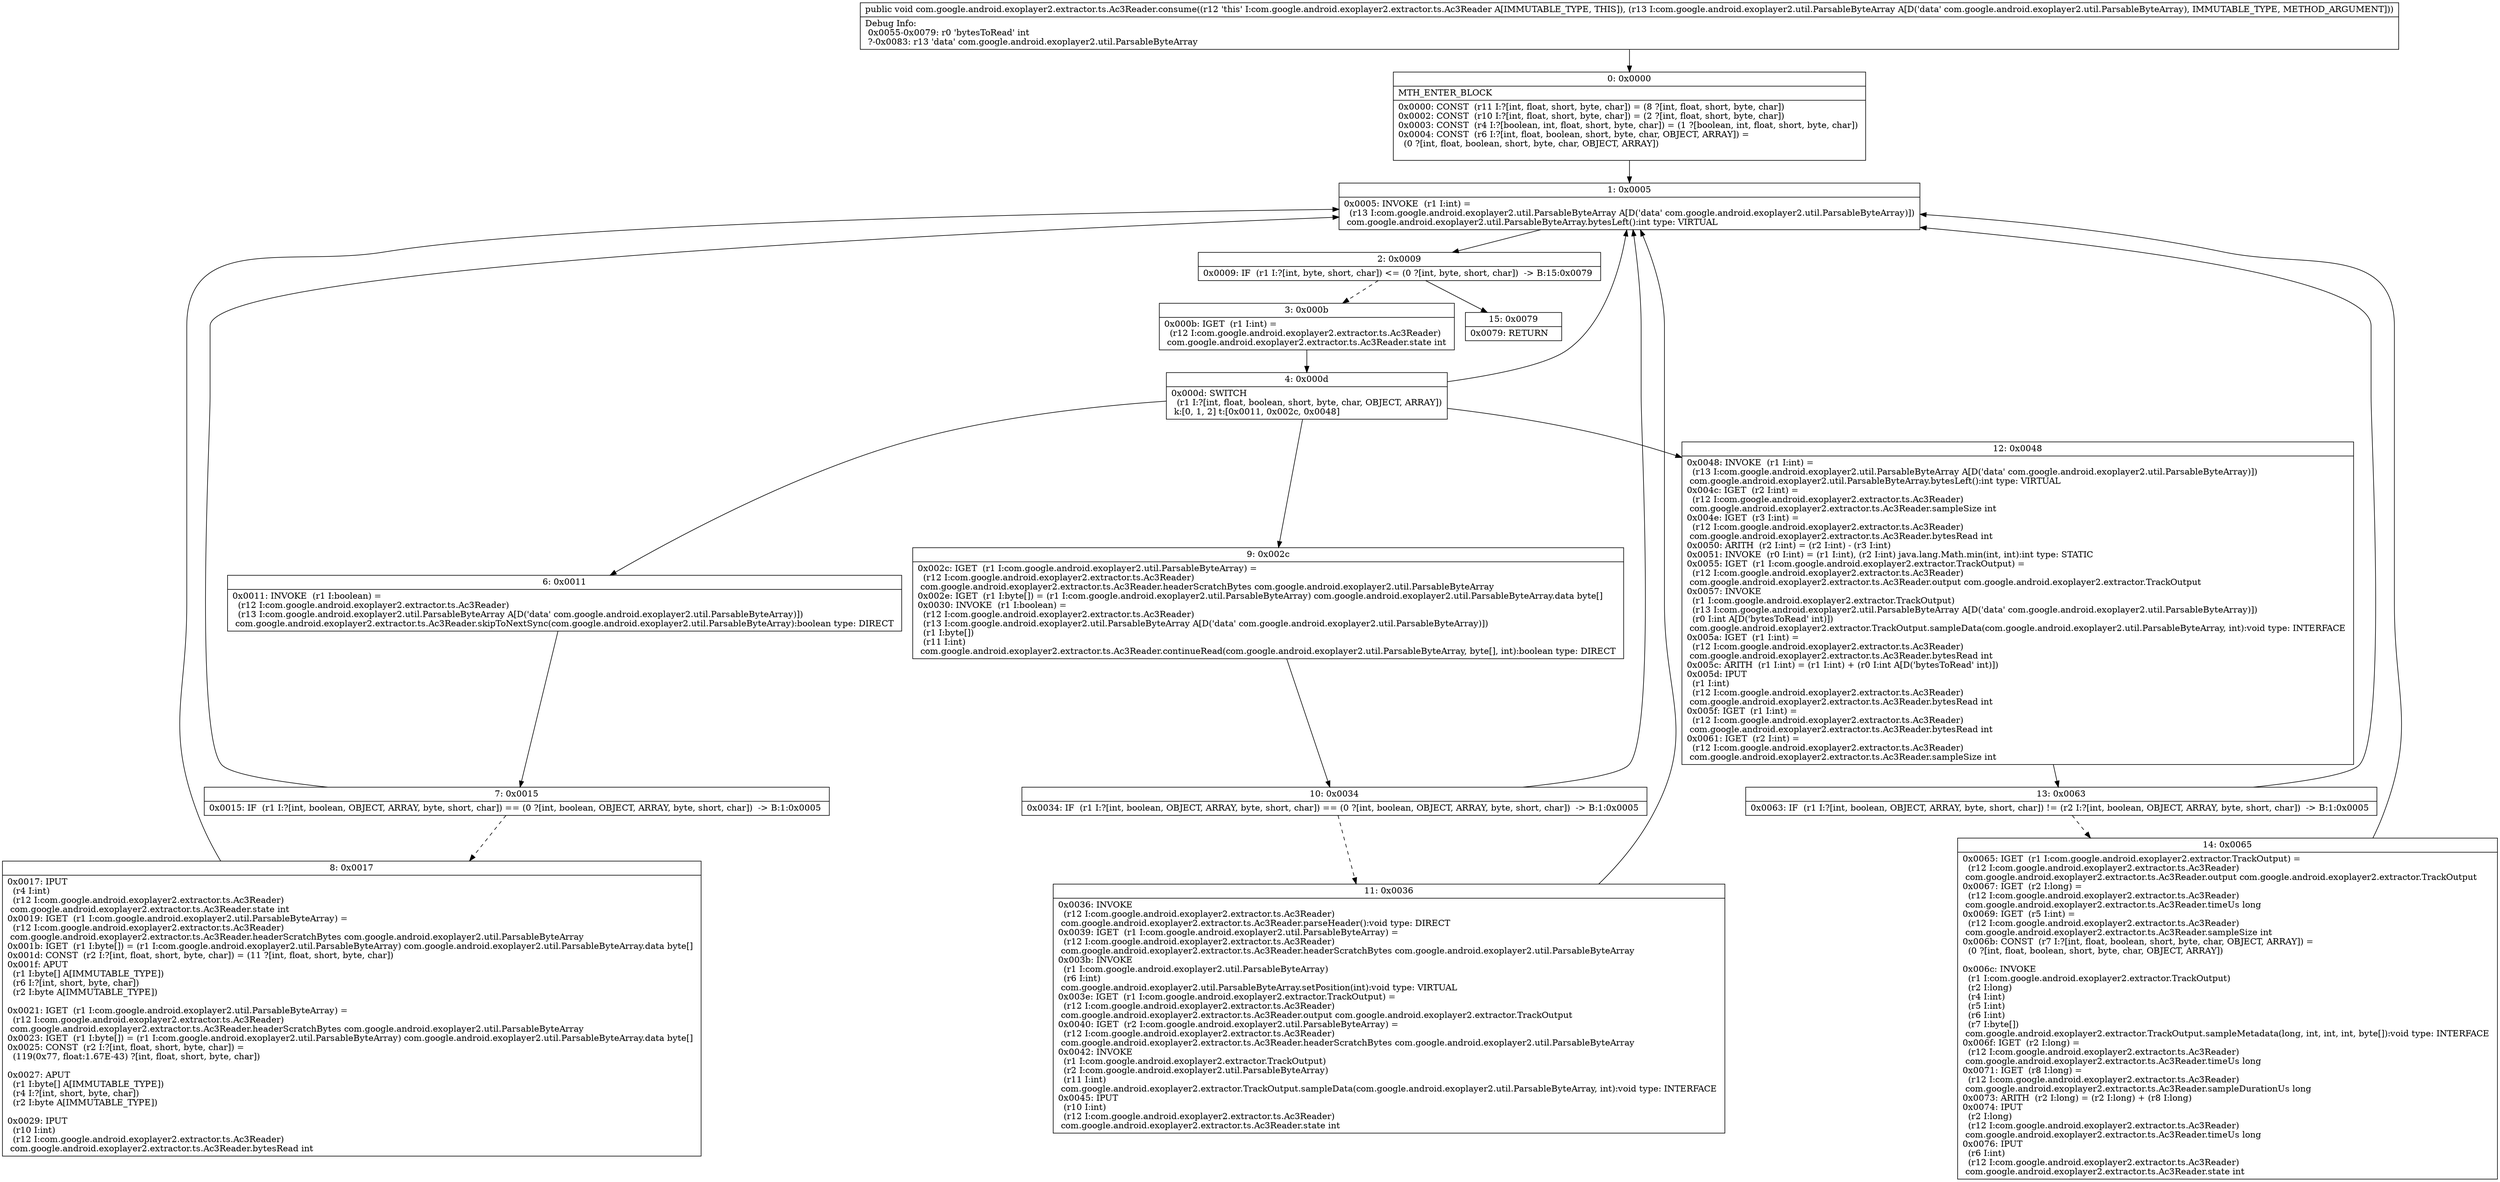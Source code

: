 digraph "CFG forcom.google.android.exoplayer2.extractor.ts.Ac3Reader.consume(Lcom\/google\/android\/exoplayer2\/util\/ParsableByteArray;)V" {
Node_0 [shape=record,label="{0\:\ 0x0000|MTH_ENTER_BLOCK\l|0x0000: CONST  (r11 I:?[int, float, short, byte, char]) = (8 ?[int, float, short, byte, char]) \l0x0002: CONST  (r10 I:?[int, float, short, byte, char]) = (2 ?[int, float, short, byte, char]) \l0x0003: CONST  (r4 I:?[boolean, int, float, short, byte, char]) = (1 ?[boolean, int, float, short, byte, char]) \l0x0004: CONST  (r6 I:?[int, float, boolean, short, byte, char, OBJECT, ARRAY]) = \l  (0 ?[int, float, boolean, short, byte, char, OBJECT, ARRAY])\l \l}"];
Node_1 [shape=record,label="{1\:\ 0x0005|0x0005: INVOKE  (r1 I:int) = \l  (r13 I:com.google.android.exoplayer2.util.ParsableByteArray A[D('data' com.google.android.exoplayer2.util.ParsableByteArray)])\l com.google.android.exoplayer2.util.ParsableByteArray.bytesLeft():int type: VIRTUAL \l}"];
Node_2 [shape=record,label="{2\:\ 0x0009|0x0009: IF  (r1 I:?[int, byte, short, char]) \<= (0 ?[int, byte, short, char])  \-\> B:15:0x0079 \l}"];
Node_3 [shape=record,label="{3\:\ 0x000b|0x000b: IGET  (r1 I:int) = \l  (r12 I:com.google.android.exoplayer2.extractor.ts.Ac3Reader)\l com.google.android.exoplayer2.extractor.ts.Ac3Reader.state int \l}"];
Node_4 [shape=record,label="{4\:\ 0x000d|0x000d: SWITCH  \l  (r1 I:?[int, float, boolean, short, byte, char, OBJECT, ARRAY])\l k:[0, 1, 2] t:[0x0011, 0x002c, 0x0048] \l}"];
Node_6 [shape=record,label="{6\:\ 0x0011|0x0011: INVOKE  (r1 I:boolean) = \l  (r12 I:com.google.android.exoplayer2.extractor.ts.Ac3Reader)\l  (r13 I:com.google.android.exoplayer2.util.ParsableByteArray A[D('data' com.google.android.exoplayer2.util.ParsableByteArray)])\l com.google.android.exoplayer2.extractor.ts.Ac3Reader.skipToNextSync(com.google.android.exoplayer2.util.ParsableByteArray):boolean type: DIRECT \l}"];
Node_7 [shape=record,label="{7\:\ 0x0015|0x0015: IF  (r1 I:?[int, boolean, OBJECT, ARRAY, byte, short, char]) == (0 ?[int, boolean, OBJECT, ARRAY, byte, short, char])  \-\> B:1:0x0005 \l}"];
Node_8 [shape=record,label="{8\:\ 0x0017|0x0017: IPUT  \l  (r4 I:int)\l  (r12 I:com.google.android.exoplayer2.extractor.ts.Ac3Reader)\l com.google.android.exoplayer2.extractor.ts.Ac3Reader.state int \l0x0019: IGET  (r1 I:com.google.android.exoplayer2.util.ParsableByteArray) = \l  (r12 I:com.google.android.exoplayer2.extractor.ts.Ac3Reader)\l com.google.android.exoplayer2.extractor.ts.Ac3Reader.headerScratchBytes com.google.android.exoplayer2.util.ParsableByteArray \l0x001b: IGET  (r1 I:byte[]) = (r1 I:com.google.android.exoplayer2.util.ParsableByteArray) com.google.android.exoplayer2.util.ParsableByteArray.data byte[] \l0x001d: CONST  (r2 I:?[int, float, short, byte, char]) = (11 ?[int, float, short, byte, char]) \l0x001f: APUT  \l  (r1 I:byte[] A[IMMUTABLE_TYPE])\l  (r6 I:?[int, short, byte, char])\l  (r2 I:byte A[IMMUTABLE_TYPE])\l \l0x0021: IGET  (r1 I:com.google.android.exoplayer2.util.ParsableByteArray) = \l  (r12 I:com.google.android.exoplayer2.extractor.ts.Ac3Reader)\l com.google.android.exoplayer2.extractor.ts.Ac3Reader.headerScratchBytes com.google.android.exoplayer2.util.ParsableByteArray \l0x0023: IGET  (r1 I:byte[]) = (r1 I:com.google.android.exoplayer2.util.ParsableByteArray) com.google.android.exoplayer2.util.ParsableByteArray.data byte[] \l0x0025: CONST  (r2 I:?[int, float, short, byte, char]) = \l  (119(0x77, float:1.67E\-43) ?[int, float, short, byte, char])\l \l0x0027: APUT  \l  (r1 I:byte[] A[IMMUTABLE_TYPE])\l  (r4 I:?[int, short, byte, char])\l  (r2 I:byte A[IMMUTABLE_TYPE])\l \l0x0029: IPUT  \l  (r10 I:int)\l  (r12 I:com.google.android.exoplayer2.extractor.ts.Ac3Reader)\l com.google.android.exoplayer2.extractor.ts.Ac3Reader.bytesRead int \l}"];
Node_9 [shape=record,label="{9\:\ 0x002c|0x002c: IGET  (r1 I:com.google.android.exoplayer2.util.ParsableByteArray) = \l  (r12 I:com.google.android.exoplayer2.extractor.ts.Ac3Reader)\l com.google.android.exoplayer2.extractor.ts.Ac3Reader.headerScratchBytes com.google.android.exoplayer2.util.ParsableByteArray \l0x002e: IGET  (r1 I:byte[]) = (r1 I:com.google.android.exoplayer2.util.ParsableByteArray) com.google.android.exoplayer2.util.ParsableByteArray.data byte[] \l0x0030: INVOKE  (r1 I:boolean) = \l  (r12 I:com.google.android.exoplayer2.extractor.ts.Ac3Reader)\l  (r13 I:com.google.android.exoplayer2.util.ParsableByteArray A[D('data' com.google.android.exoplayer2.util.ParsableByteArray)])\l  (r1 I:byte[])\l  (r11 I:int)\l com.google.android.exoplayer2.extractor.ts.Ac3Reader.continueRead(com.google.android.exoplayer2.util.ParsableByteArray, byte[], int):boolean type: DIRECT \l}"];
Node_10 [shape=record,label="{10\:\ 0x0034|0x0034: IF  (r1 I:?[int, boolean, OBJECT, ARRAY, byte, short, char]) == (0 ?[int, boolean, OBJECT, ARRAY, byte, short, char])  \-\> B:1:0x0005 \l}"];
Node_11 [shape=record,label="{11\:\ 0x0036|0x0036: INVOKE  \l  (r12 I:com.google.android.exoplayer2.extractor.ts.Ac3Reader)\l com.google.android.exoplayer2.extractor.ts.Ac3Reader.parseHeader():void type: DIRECT \l0x0039: IGET  (r1 I:com.google.android.exoplayer2.util.ParsableByteArray) = \l  (r12 I:com.google.android.exoplayer2.extractor.ts.Ac3Reader)\l com.google.android.exoplayer2.extractor.ts.Ac3Reader.headerScratchBytes com.google.android.exoplayer2.util.ParsableByteArray \l0x003b: INVOKE  \l  (r1 I:com.google.android.exoplayer2.util.ParsableByteArray)\l  (r6 I:int)\l com.google.android.exoplayer2.util.ParsableByteArray.setPosition(int):void type: VIRTUAL \l0x003e: IGET  (r1 I:com.google.android.exoplayer2.extractor.TrackOutput) = \l  (r12 I:com.google.android.exoplayer2.extractor.ts.Ac3Reader)\l com.google.android.exoplayer2.extractor.ts.Ac3Reader.output com.google.android.exoplayer2.extractor.TrackOutput \l0x0040: IGET  (r2 I:com.google.android.exoplayer2.util.ParsableByteArray) = \l  (r12 I:com.google.android.exoplayer2.extractor.ts.Ac3Reader)\l com.google.android.exoplayer2.extractor.ts.Ac3Reader.headerScratchBytes com.google.android.exoplayer2.util.ParsableByteArray \l0x0042: INVOKE  \l  (r1 I:com.google.android.exoplayer2.extractor.TrackOutput)\l  (r2 I:com.google.android.exoplayer2.util.ParsableByteArray)\l  (r11 I:int)\l com.google.android.exoplayer2.extractor.TrackOutput.sampleData(com.google.android.exoplayer2.util.ParsableByteArray, int):void type: INTERFACE \l0x0045: IPUT  \l  (r10 I:int)\l  (r12 I:com.google.android.exoplayer2.extractor.ts.Ac3Reader)\l com.google.android.exoplayer2.extractor.ts.Ac3Reader.state int \l}"];
Node_12 [shape=record,label="{12\:\ 0x0048|0x0048: INVOKE  (r1 I:int) = \l  (r13 I:com.google.android.exoplayer2.util.ParsableByteArray A[D('data' com.google.android.exoplayer2.util.ParsableByteArray)])\l com.google.android.exoplayer2.util.ParsableByteArray.bytesLeft():int type: VIRTUAL \l0x004c: IGET  (r2 I:int) = \l  (r12 I:com.google.android.exoplayer2.extractor.ts.Ac3Reader)\l com.google.android.exoplayer2.extractor.ts.Ac3Reader.sampleSize int \l0x004e: IGET  (r3 I:int) = \l  (r12 I:com.google.android.exoplayer2.extractor.ts.Ac3Reader)\l com.google.android.exoplayer2.extractor.ts.Ac3Reader.bytesRead int \l0x0050: ARITH  (r2 I:int) = (r2 I:int) \- (r3 I:int) \l0x0051: INVOKE  (r0 I:int) = (r1 I:int), (r2 I:int) java.lang.Math.min(int, int):int type: STATIC \l0x0055: IGET  (r1 I:com.google.android.exoplayer2.extractor.TrackOutput) = \l  (r12 I:com.google.android.exoplayer2.extractor.ts.Ac3Reader)\l com.google.android.exoplayer2.extractor.ts.Ac3Reader.output com.google.android.exoplayer2.extractor.TrackOutput \l0x0057: INVOKE  \l  (r1 I:com.google.android.exoplayer2.extractor.TrackOutput)\l  (r13 I:com.google.android.exoplayer2.util.ParsableByteArray A[D('data' com.google.android.exoplayer2.util.ParsableByteArray)])\l  (r0 I:int A[D('bytesToRead' int)])\l com.google.android.exoplayer2.extractor.TrackOutput.sampleData(com.google.android.exoplayer2.util.ParsableByteArray, int):void type: INTERFACE \l0x005a: IGET  (r1 I:int) = \l  (r12 I:com.google.android.exoplayer2.extractor.ts.Ac3Reader)\l com.google.android.exoplayer2.extractor.ts.Ac3Reader.bytesRead int \l0x005c: ARITH  (r1 I:int) = (r1 I:int) + (r0 I:int A[D('bytesToRead' int)]) \l0x005d: IPUT  \l  (r1 I:int)\l  (r12 I:com.google.android.exoplayer2.extractor.ts.Ac3Reader)\l com.google.android.exoplayer2.extractor.ts.Ac3Reader.bytesRead int \l0x005f: IGET  (r1 I:int) = \l  (r12 I:com.google.android.exoplayer2.extractor.ts.Ac3Reader)\l com.google.android.exoplayer2.extractor.ts.Ac3Reader.bytesRead int \l0x0061: IGET  (r2 I:int) = \l  (r12 I:com.google.android.exoplayer2.extractor.ts.Ac3Reader)\l com.google.android.exoplayer2.extractor.ts.Ac3Reader.sampleSize int \l}"];
Node_13 [shape=record,label="{13\:\ 0x0063|0x0063: IF  (r1 I:?[int, boolean, OBJECT, ARRAY, byte, short, char]) != (r2 I:?[int, boolean, OBJECT, ARRAY, byte, short, char])  \-\> B:1:0x0005 \l}"];
Node_14 [shape=record,label="{14\:\ 0x0065|0x0065: IGET  (r1 I:com.google.android.exoplayer2.extractor.TrackOutput) = \l  (r12 I:com.google.android.exoplayer2.extractor.ts.Ac3Reader)\l com.google.android.exoplayer2.extractor.ts.Ac3Reader.output com.google.android.exoplayer2.extractor.TrackOutput \l0x0067: IGET  (r2 I:long) = \l  (r12 I:com.google.android.exoplayer2.extractor.ts.Ac3Reader)\l com.google.android.exoplayer2.extractor.ts.Ac3Reader.timeUs long \l0x0069: IGET  (r5 I:int) = \l  (r12 I:com.google.android.exoplayer2.extractor.ts.Ac3Reader)\l com.google.android.exoplayer2.extractor.ts.Ac3Reader.sampleSize int \l0x006b: CONST  (r7 I:?[int, float, boolean, short, byte, char, OBJECT, ARRAY]) = \l  (0 ?[int, float, boolean, short, byte, char, OBJECT, ARRAY])\l \l0x006c: INVOKE  \l  (r1 I:com.google.android.exoplayer2.extractor.TrackOutput)\l  (r2 I:long)\l  (r4 I:int)\l  (r5 I:int)\l  (r6 I:int)\l  (r7 I:byte[])\l com.google.android.exoplayer2.extractor.TrackOutput.sampleMetadata(long, int, int, int, byte[]):void type: INTERFACE \l0x006f: IGET  (r2 I:long) = \l  (r12 I:com.google.android.exoplayer2.extractor.ts.Ac3Reader)\l com.google.android.exoplayer2.extractor.ts.Ac3Reader.timeUs long \l0x0071: IGET  (r8 I:long) = \l  (r12 I:com.google.android.exoplayer2.extractor.ts.Ac3Reader)\l com.google.android.exoplayer2.extractor.ts.Ac3Reader.sampleDurationUs long \l0x0073: ARITH  (r2 I:long) = (r2 I:long) + (r8 I:long) \l0x0074: IPUT  \l  (r2 I:long)\l  (r12 I:com.google.android.exoplayer2.extractor.ts.Ac3Reader)\l com.google.android.exoplayer2.extractor.ts.Ac3Reader.timeUs long \l0x0076: IPUT  \l  (r6 I:int)\l  (r12 I:com.google.android.exoplayer2.extractor.ts.Ac3Reader)\l com.google.android.exoplayer2.extractor.ts.Ac3Reader.state int \l}"];
Node_15 [shape=record,label="{15\:\ 0x0079|0x0079: RETURN   \l}"];
MethodNode[shape=record,label="{public void com.google.android.exoplayer2.extractor.ts.Ac3Reader.consume((r12 'this' I:com.google.android.exoplayer2.extractor.ts.Ac3Reader A[IMMUTABLE_TYPE, THIS]), (r13 I:com.google.android.exoplayer2.util.ParsableByteArray A[D('data' com.google.android.exoplayer2.util.ParsableByteArray), IMMUTABLE_TYPE, METHOD_ARGUMENT]))  | Debug Info:\l  0x0055\-0x0079: r0 'bytesToRead' int\l  ?\-0x0083: r13 'data' com.google.android.exoplayer2.util.ParsableByteArray\l}"];
MethodNode -> Node_0;
Node_0 -> Node_1;
Node_1 -> Node_2;
Node_2 -> Node_3[style=dashed];
Node_2 -> Node_15;
Node_3 -> Node_4;
Node_4 -> Node_6;
Node_4 -> Node_9;
Node_4 -> Node_12;
Node_4 -> Node_1;
Node_6 -> Node_7;
Node_7 -> Node_1;
Node_7 -> Node_8[style=dashed];
Node_8 -> Node_1;
Node_9 -> Node_10;
Node_10 -> Node_1;
Node_10 -> Node_11[style=dashed];
Node_11 -> Node_1;
Node_12 -> Node_13;
Node_13 -> Node_1;
Node_13 -> Node_14[style=dashed];
Node_14 -> Node_1;
}


